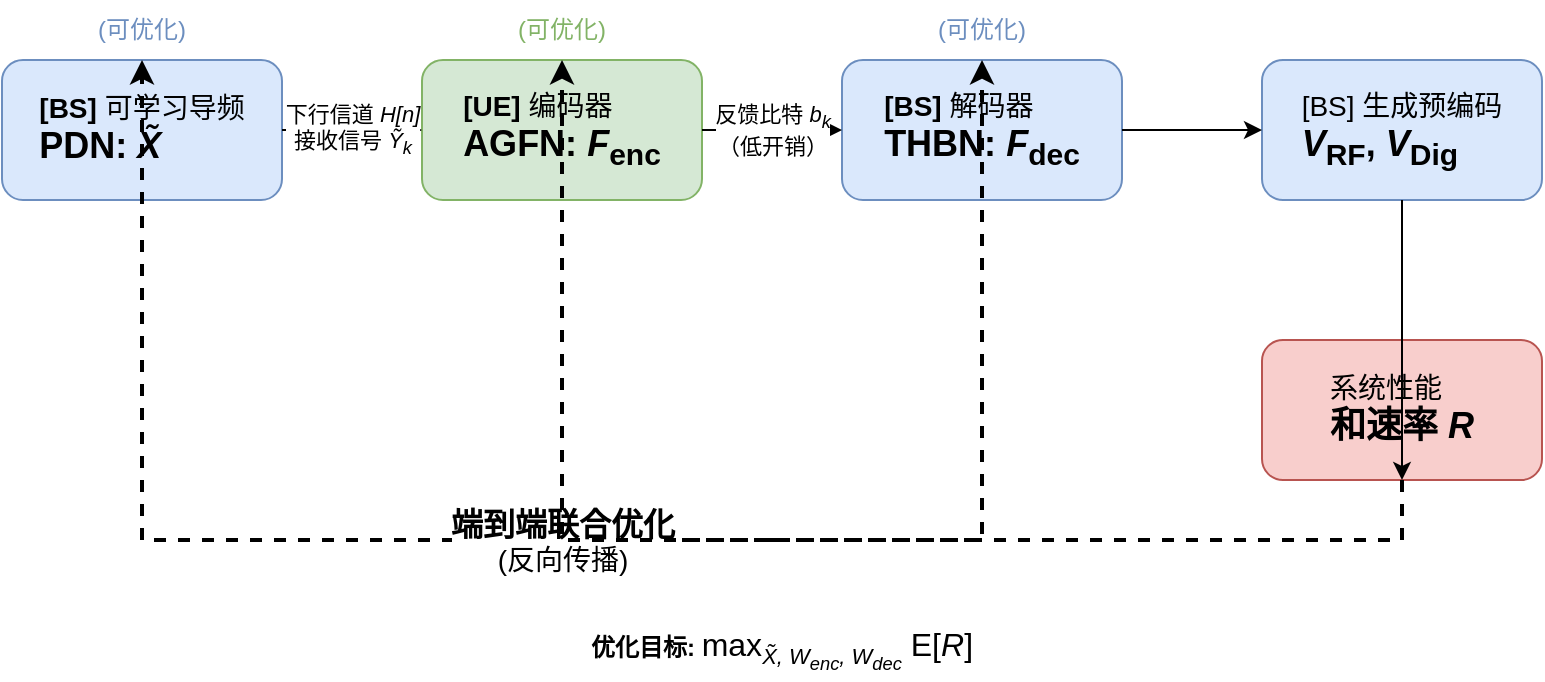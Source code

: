 <mxfile version="28.2.7">
  <diagram name="Page-1" id="Pu8QbG-_TaYI10EMsj-9">
    <mxGraphModel dx="1231" dy="728" grid="1" gridSize="10" guides="1" tooltips="1" connect="1" arrows="1" fold="1" page="1" pageScale="1" pageWidth="850" pageHeight="1100" math="0" shadow="0">
      <root>
        <mxCell id="0" />
        <mxCell id="1" parent="0" />
        <mxCell id="QrWIPEEY__fYpDPrl-_q-1" value="&lt;div style=&quot;text-align: left;&quot;&gt;&lt;font style=&quot;font-size: 14px;&quot;&gt;&lt;b&gt;[BS]&lt;/b&gt; 可学习导频&lt;/font&gt;&lt;/div&gt;&lt;div style=&quot;text-align: left;&quot;&gt;&lt;font style=&quot;font-size: 18px;&quot;&gt;&lt;b&gt;PDN: &lt;i&gt;X̃&lt;/i&gt;&lt;/b&gt;&lt;/font&gt;&lt;/div&gt;" style="rounded=1;whiteSpace=wrap;html=1;fillColor=#dae8fc;strokeColor=#6c8ebf;" vertex="1" parent="1">
          <mxGeometry x="30" y="170" width="140" height="70" as="geometry" />
        </mxCell>
        <mxCell id="QrWIPEEY__fYpDPrl-_q-2" value="&lt;div style=&quot;text-align: left;&quot;&gt;&lt;font style=&quot;font-size: 14px;&quot;&gt;&lt;b&gt;[UE]&lt;/b&gt; 编码器&lt;/font&gt;&lt;/div&gt;&lt;div style=&quot;text-align: left;&quot;&gt;&lt;font style=&quot;font-size: 18px;&quot;&gt;&lt;b&gt;AGFN: &lt;i&gt;F&lt;/i&gt;&lt;sub&gt;enc&lt;/sub&gt;&lt;/b&gt;&lt;/font&gt;&lt;/div&gt;" style="rounded=1;whiteSpace=wrap;html=1;fillColor=#d5e8d4;strokeColor=#82b366;" vertex="1" parent="1">
          <mxGeometry x="240" y="170" width="140" height="70" as="geometry" />
        </mxCell>
        <mxCell id="QrWIPEEY__fYpDPrl-_q-3" value="&lt;div style=&quot;text-align: left;&quot;&gt;&lt;font style=&quot;font-size: 14px;&quot;&gt;&lt;b&gt;[BS]&lt;/b&gt; 解码器&lt;/font&gt;&lt;/div&gt;&lt;div style=&quot;text-align: left;&quot;&gt;&lt;font style=&quot;font-size: 18px;&quot;&gt;&lt;b&gt;THBN: &lt;i&gt;F&lt;/i&gt;&lt;sub&gt;dec&lt;/sub&gt;&lt;/b&gt;&lt;/font&gt;&lt;/div&gt;" style="rounded=1;whiteSpace=wrap;html=1;fillColor=#dae8fc;strokeColor=#6c8ebf;" vertex="1" parent="1">
          <mxGeometry x="450" y="170" width="140" height="70" as="geometry" />
        </mxCell>
        <mxCell id="QrWIPEEY__fYpDPrl-_q-4" value="&lt;div style=&quot;text-align: left;&quot;&gt;&lt;font style=&quot;font-size: 14px;&quot;&gt;[BS] 生成预编码&lt;/font&gt;&lt;/div&gt;&lt;div style=&quot;text-align: left;&quot;&gt;&lt;font style=&quot;font-size: 18px;&quot;&gt;&lt;b&gt;&lt;i&gt;V&lt;/i&gt;&lt;sub&gt;RF&lt;/sub&gt;, &lt;i&gt;V&lt;/i&gt;&lt;sub&gt;Dig&lt;/sub&gt;&lt;/b&gt;&lt;/font&gt;&lt;/div&gt;" style="rounded=1;whiteSpace=wrap;html=1;fillColor=#dae8fc;strokeColor=#6c8ebf;" vertex="1" parent="1">
          <mxGeometry x="660" y="170" width="140" height="70" as="geometry" />
        </mxCell>
        <mxCell id="QrWIPEEY__fYpDPrl-_q-5" value="下行信道&lt;i&gt; H[n]&lt;/i&gt;&lt;br&gt;接收信号 &lt;i&gt;Ỹ&lt;sub&gt;k&lt;/sub&gt;&lt;/i&gt;" style="endArrow=classic;html=1;rounded=0;entryX=0;entryY=0.5;entryDx=0;entryDy=0;" edge="1" parent="1" target="QrWIPEEY__fYpDPrl-_q-2">
          <mxGeometry width="50" height="50" relative="1" as="geometry">
            <mxPoint x="170" y="205" as="sourcePoint" />
            <mxPoint x="220" y="205" as="targetPoint" />
          </mxGeometry>
        </mxCell>
        <mxCell id="QrWIPEEY__fYpDPrl-_q-6" value="反馈比特 &lt;i&gt;b&lt;sub&gt;k&lt;/sub&gt;&lt;/i&gt;&lt;br&gt;（低开销）" style="endArrow=classic;html=1;rounded=0;entryX=0;entryY=0.5;entryDx=0;entryDy=0;" edge="1" parent="1" target="QrWIPEEY__fYpDPrl-_q-3">
          <mxGeometry width="50" height="50" relative="1" as="geometry">
            <mxPoint x="380" y="205" as="sourcePoint" />
            <mxPoint x="430" y="205" as="targetPoint" />
          </mxGeometry>
        </mxCell>
        <mxCell id="QrWIPEEY__fYpDPrl-_q-7" value="" style="endArrow=classic;html=1;rounded=0;entryX=0;entryY=0.5;entryDx=0;entryDy=0;" edge="1" parent="1" target="QrWIPEEY__fYpDPrl-_q-4">
          <mxGeometry width="50" height="50" relative="1" as="geometry">
            <mxPoint x="590" y="205" as="sourcePoint" />
            <mxPoint x="640" y="205" as="targetPoint" />
          </mxGeometry>
        </mxCell>
        <mxCell id="QrWIPEEY__fYpDPrl-_q-8" value="&lt;div style=&quot;text-align: left;&quot;&gt;&lt;font style=&quot;font-size: 14px;&quot;&gt;系统性能&lt;/font&gt;&lt;/div&gt;&lt;div style=&quot;text-align: left;&quot;&gt;&lt;font style=&quot;font-size: 18px;&quot;&gt;&lt;b&gt;和速率 &lt;i&gt;R&lt;/i&gt;&lt;/b&gt;&lt;/font&gt;&lt;/div&gt;" style="rounded=1;whiteSpace=wrap;html=1;fillColor=#f8cecc;strokeColor=#b85450;" vertex="1" parent="1">
          <mxGeometry x="660" y="310" width="140" height="70" as="geometry" />
        </mxCell>
        <mxCell id="QrWIPEEY__fYpDPrl-_q-9" value="" style="endArrow=classic;html=1;rounded=0;entryX=0.5;entryY=1;entryDx=0;entryDy=0;" edge="1" parent="1" target="QrWIPEEY__fYpDPrl-_q-8">
          <mxGeometry width="50" height="50" relative="1" as="geometry">
            <mxPoint x="730" y="240" as="sourcePoint" />
            <mxPoint x="730" y="290" as="targetPoint" />
          </mxGeometry>
        </mxCell>
        <mxCell id="QrWIPEEY__fYpDPrl-_q-10" value="&lt;b style=&quot;font-size: 16px;&quot;&gt;端到端联合优化&lt;/b&gt;&lt;br&gt;&lt;font style=&quot;font-size: 14px;&quot;&gt;(反向传播)&lt;/font&gt;" style="edgeStyle=orthogonalEdgeStyle;rounded=0;html=1;entryX=0.5;entryY=0;entryDx=0;entryDy=0;entryPerimeter=0;endArrow=classic;endFill=1;dashed=1;strokeWidth=2;" edge="1" parent="1" target="QrWIPEEY__fYpDPrl-_q-1">
          <mxGeometry width="100" height="100" relative="1" as="geometry">
            <mxPoint x="730" y="380" as="sourcePoint" />
            <mxPoint x="100" y="240" as="targetPoint" />
            <Array as="points">
              <mxPoint x="730" y="410" />
              <mxPoint x="415" y="410" />
              <mxPoint x="100" y="410" />
              <mxPoint x="100" y="170" />
            </Array>
          </mxGeometry>
        </mxCell>
        <mxCell id="QrWIPEEY__fYpDPrl-_q-11" value="(可优化)" style="text;html=1;strokeColor=none;fillColor=none;align=center;verticalAlign=middle;whiteSpace=wrap;rounded=0;fontColor=#6c8ebf;" vertex="1" parent="1">
          <mxGeometry x="65" y="140" width="70" height="30" as="geometry" />
        </mxCell>
        <mxCell id="QrWIPEEY__fYpDPrl-_q-12" value="(可优化)" style="text;html=1;strokeColor=none;fillColor=none;align=center;verticalAlign=middle;whiteSpace=wrap;rounded=0;fontColor=#82B366;" vertex="1" parent="1">
          <mxGeometry x="275" y="140" width="70" height="30" as="geometry" />
        </mxCell>
        <mxCell id="QrWIPEEY__fYpDPrl-_q-13" value="(可优化)" style="text;html=1;strokeColor=none;fillColor=none;align=center;verticalAlign=middle;whiteSpace=wrap;rounded=0;fontColor=#6c8ebf;" vertex="1" parent="1">
          <mxGeometry x="485" y="140" width="70" height="30" as="geometry" />
        </mxCell>
        <mxCell id="QrWIPEEY__fYpDPrl-_q-14" value="&lt;b&gt;优化目标:&lt;/b&gt; &lt;font style=&quot;font-size: 16px;&quot;&gt;max&lt;/font&gt;&lt;sub&gt;&lt;font style=&quot;font-size: 11px;&quot;&gt;&lt;i&gt;X̃, W&lt;sub&gt;enc&lt;/sub&gt;, W&lt;sub&gt;dec&lt;/sub&gt;&lt;/i&gt;&lt;/font&gt;&lt;/sub&gt;&lt;font style=&quot;font-size: 16px;&quot;&gt; E[&lt;i&gt;R&lt;/i&gt;]&lt;/font&gt;" style="text;html=1;strokeColor=none;fillColor=none;align=center;verticalAlign=middle;whiteSpace=wrap;rounded=0;" vertex="1" parent="1">
          <mxGeometry x="280" y="450" width="280" height="30" as="geometry" />
        </mxCell>
        <mxCell id="QrWIPEEY__fYpDPrl-_q-15" value="" style="endArrow=classic;html=1;rounded=0;dashed=1;strokeWidth=2;entryX=0.5;entryY=0;entryDx=0;entryDy=0;" edge="1" parent="1" target="QrWIPEEY__fYpDPrl-_q-2">
          <mxGeometry width="50" height="50" relative="1" as="geometry">
            <mxPoint x="415" y="410" as="sourcePoint" />
            <mxPoint x="310" y="240" as="targetPoint" />
            <Array as="points">
              <mxPoint x="310" y="410" />
              <mxPoint x="310" y="170" />
            </Array>
          </mxGeometry>
        </mxCell>
        <mxCell id="QrWIPEEY__fYpDPrl-_q-16" value="" style="endArrow=classic;html=1;rounded=0;dashed=1;strokeWidth=2;entryX=0.5;entryY=0;entryDx=0;entryDy=0;" edge="1" parent="1" target="QrWIPEEY__fYpDPrl-_q-3">
          <mxGeometry width="50" height="50" relative="1" as="geometry">
            <mxPoint x="415" y="410" as="sourcePoint" />
            <mxPoint x="520" y="240" as="targetPoint" />
            <Array as="points">
              <mxPoint x="520" y="410" />
              <mxPoint x="520" y="170" />
            </Array>
          </mxGeometry>
        </mxCell>
      </root>
    </mxGraphModel>
  </diagram>
</mxfile>
